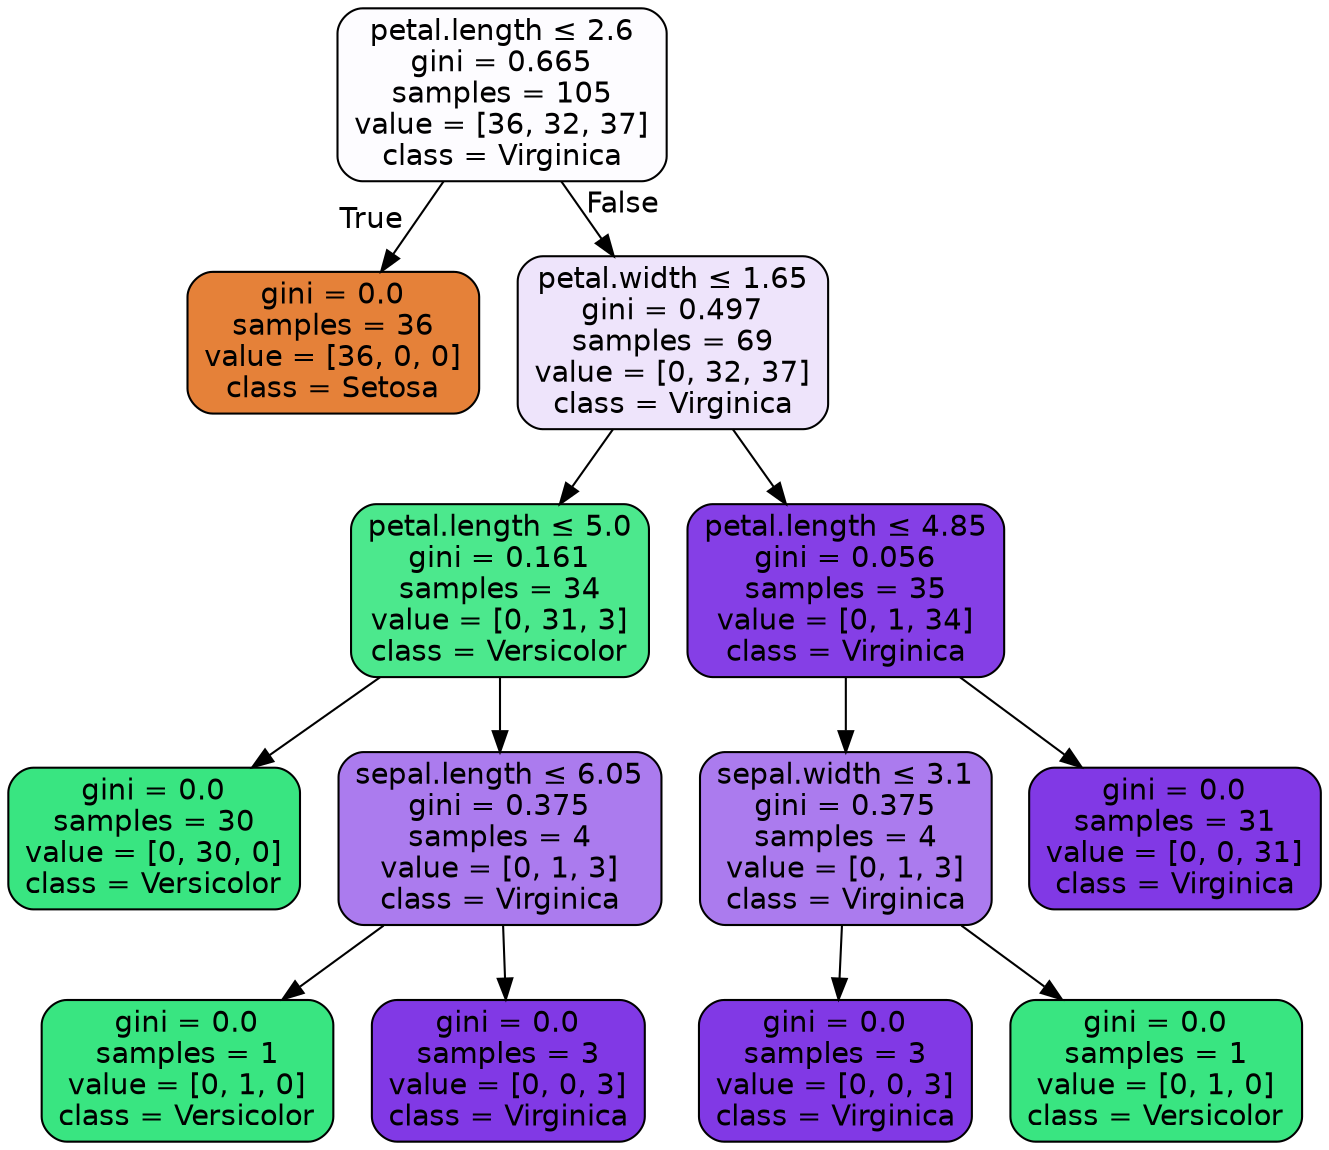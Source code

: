 digraph Tree {
node [shape=box, style="filled, rounded", color="black", fontname="helvetica"] ;
edge [fontname="helvetica"] ;
0 [label=<petal.length &le; 2.6<br/>gini = 0.665<br/>samples = 105<br/>value = [36, 32, 37]<br/>class = Virginica>, fillcolor="#fdfcff"] ;
1 [label=<gini = 0.0<br/>samples = 36<br/>value = [36, 0, 0]<br/>class = Setosa>, fillcolor="#e58139"] ;
0 -> 1 [labeldistance=2.5, labelangle=45, headlabel="True"] ;
2 [label=<petal.width &le; 1.65<br/>gini = 0.497<br/>samples = 69<br/>value = [0, 32, 37]<br/>class = Virginica>, fillcolor="#eee4fb"] ;
0 -> 2 [labeldistance=2.5, labelangle=-45, headlabel="False"] ;
3 [label=<petal.length &le; 5.0<br/>gini = 0.161<br/>samples = 34<br/>value = [0, 31, 3]<br/>class = Versicolor>, fillcolor="#4ce88d"] ;
2 -> 3 ;
4 [label=<gini = 0.0<br/>samples = 30<br/>value = [0, 30, 0]<br/>class = Versicolor>, fillcolor="#39e581"] ;
3 -> 4 ;
5 [label=<sepal.length &le; 6.05<br/>gini = 0.375<br/>samples = 4<br/>value = [0, 1, 3]<br/>class = Virginica>, fillcolor="#ab7bee"] ;
3 -> 5 ;
6 [label=<gini = 0.0<br/>samples = 1<br/>value = [0, 1, 0]<br/>class = Versicolor>, fillcolor="#39e581"] ;
5 -> 6 ;
7 [label=<gini = 0.0<br/>samples = 3<br/>value = [0, 0, 3]<br/>class = Virginica>, fillcolor="#8139e5"] ;
5 -> 7 ;
8 [label=<petal.length &le; 4.85<br/>gini = 0.056<br/>samples = 35<br/>value = [0, 1, 34]<br/>class = Virginica>, fillcolor="#853fe6"] ;
2 -> 8 ;
9 [label=<sepal.width &le; 3.1<br/>gini = 0.375<br/>samples = 4<br/>value = [0, 1, 3]<br/>class = Virginica>, fillcolor="#ab7bee"] ;
8 -> 9 ;
10 [label=<gini = 0.0<br/>samples = 3<br/>value = [0, 0, 3]<br/>class = Virginica>, fillcolor="#8139e5"] ;
9 -> 10 ;
11 [label=<gini = 0.0<br/>samples = 1<br/>value = [0, 1, 0]<br/>class = Versicolor>, fillcolor="#39e581"] ;
9 -> 11 ;
12 [label=<gini = 0.0<br/>samples = 31<br/>value = [0, 0, 31]<br/>class = Virginica>, fillcolor="#8139e5"] ;
8 -> 12 ;
}